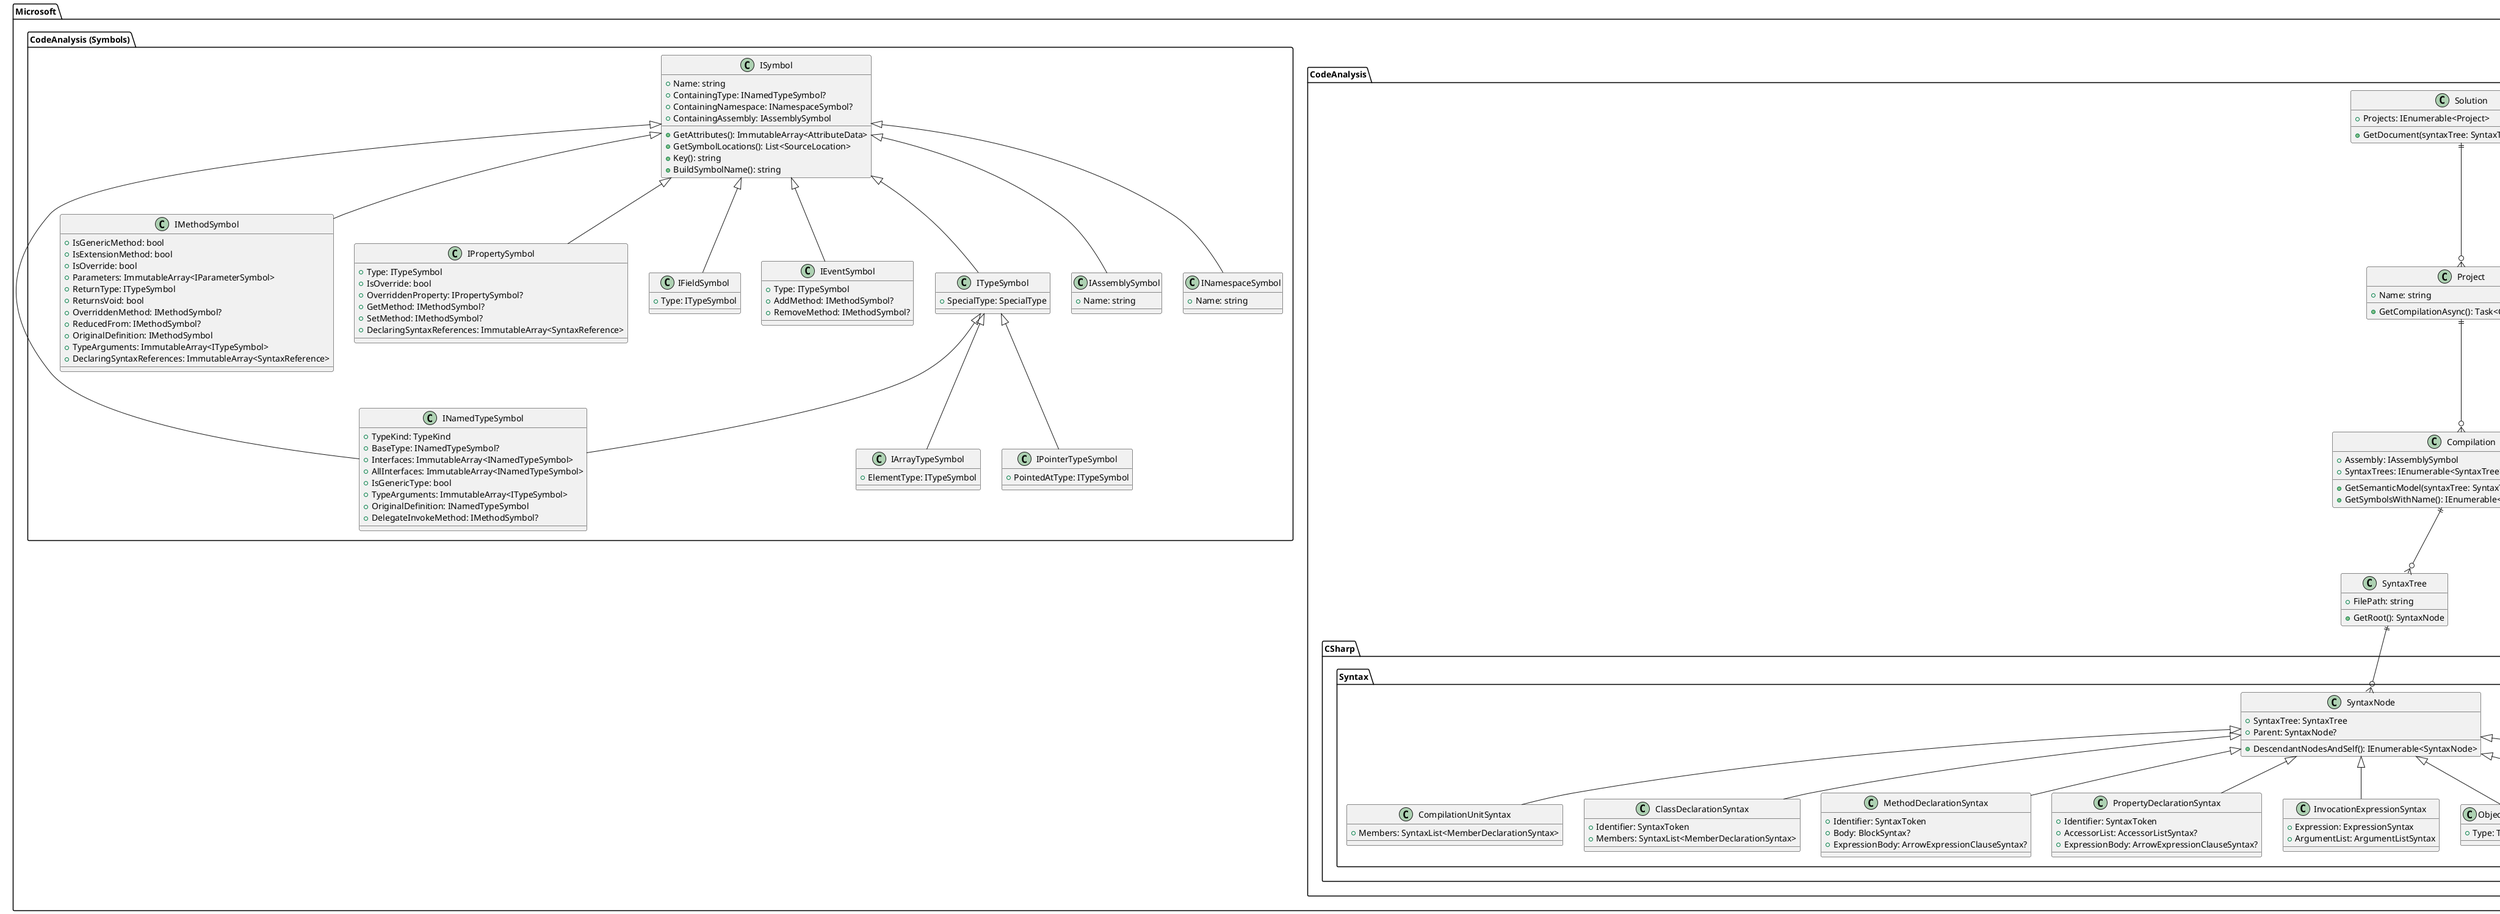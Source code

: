 @startuml Roslyn Architecture

!define RECTANGLE class

package "Microsoft.CodeAnalysis" {
    RECTANGLE Workspace {
        + OpenSolutionAsync(path: string): Task<Solution>
    }
    
    RECTANGLE MSBuildWorkspace {
        + Create(): MSBuildWorkspace
        + WorkspaceFailed: event
    }
    
    RECTANGLE Solution {
        + Projects: IEnumerable<Project>
        + GetDocument(syntaxTree: SyntaxTree): Document?
    }
    
    RECTANGLE Project {
        + Name: string
        + GetCompilationAsync(): Task<Compilation>
    }
    
    RECTANGLE Compilation {
        + Assembly: IAssemblySymbol
        + SyntaxTrees: IEnumerable<SyntaxTree>
        + GetSemanticModel(syntaxTree: SyntaxTree): SemanticModel
        + GetSymbolsWithName(): IEnumerable<ISymbol>
    }
    
    RECTANGLE Document {
        + GetSemanticModelAsync(): Task<SemanticModel>
    }
    
    RECTANGLE SyntaxTree {
        + FilePath: string
        + GetRoot(): SyntaxNode
    }
    
    RECTANGLE SemanticModel {
        + GetDeclaredSymbol(node: SyntaxNode): ISymbol?
        + GetSymbolInfo(expression: ExpressionSyntax): SymbolInfo
        + GetTypeInfo(expression: ExpressionSyntax): TypeInfo
    }
}

package "Microsoft.CodeAnalysis.CSharp.Syntax" {
    RECTANGLE SyntaxNode {
        + SyntaxTree: SyntaxTree
        + Parent: SyntaxNode?
        + DescendantNodesAndSelf(): IEnumerable<SyntaxNode>
    }
    
    RECTANGLE CompilationUnitSyntax {
        + Members: SyntaxList<MemberDeclarationSyntax>
    }
    
    RECTANGLE ClassDeclarationSyntax {
        + Identifier: SyntaxToken
        + Members: SyntaxList<MemberDeclarationSyntax>
    }
    
    RECTANGLE MethodDeclarationSyntax {
        + Identifier: SyntaxToken
        + Body: BlockSyntax?
        + ExpressionBody: ArrowExpressionClauseSyntax?
    }
    
    RECTANGLE PropertyDeclarationSyntax {
        + Identifier: SyntaxToken
        + AccessorList: AccessorListSyntax?
        + ExpressionBody: ArrowExpressionClauseSyntax?
    }
    
    RECTANGLE InvocationExpressionSyntax {
        + Expression: ExpressionSyntax
        + ArgumentList: ArgumentListSyntax
    }
    
    RECTANGLE ObjectCreationExpressionSyntax {
        + Type: TypeSyntax
    }
    
    RECTANGLE MemberAccessExpressionSyntax {
        + Expression: ExpressionSyntax
        + Name: SimpleNameSyntax
    }
    
    RECTANGLE AssignmentExpressionSyntax {
        + Left: ExpressionSyntax
        + Right: ExpressionSyntax
        + Kind: SyntaxKind
    }
}

package "Microsoft.CodeAnalysis (Symbols)" {
    RECTANGLE ISymbol {
        + Name: string
        + ContainingType: INamedTypeSymbol?
        + ContainingNamespace: INamespaceSymbol?
        + ContainingAssembly: IAssemblySymbol
        + GetAttributes(): ImmutableArray<AttributeData>
        + GetSymbolLocations(): List<SourceLocation>
        + Key(): string
        + BuildSymbolName(): string
    }
    
    RECTANGLE INamedTypeSymbol {
        + TypeKind: TypeKind
        + BaseType: INamedTypeSymbol?
        + Interfaces: ImmutableArray<INamedTypeSymbol>
        + AllInterfaces: ImmutableArray<INamedTypeSymbol>
        + IsGenericType: bool
        + TypeArguments: ImmutableArray<ITypeSymbol>
        + OriginalDefinition: INamedTypeSymbol
        + DelegateInvokeMethod: IMethodSymbol?
    }
    
    RECTANGLE IMethodSymbol {
        + IsGenericMethod: bool
        + IsExtensionMethod: bool
        + IsOverride: bool
        + Parameters: ImmutableArray<IParameterSymbol>
        + ReturnType: ITypeSymbol
        + ReturnsVoid: bool
        + OverriddenMethod: IMethodSymbol?
        + ReducedFrom: IMethodSymbol?
        + OriginalDefinition: IMethodSymbol
        + TypeArguments: ImmutableArray<ITypeSymbol>
        + DeclaringSyntaxReferences: ImmutableArray<SyntaxReference>
    }
    
    RECTANGLE IPropertySymbol {
        + Type: ITypeSymbol
        + IsOverride: bool
        + OverriddenProperty: IPropertySymbol?
        + GetMethod: IMethodSymbol?
        + SetMethod: IMethodSymbol?
        + DeclaringSyntaxReferences: ImmutableArray<SyntaxReference>
    }
    
    RECTANGLE IFieldSymbol {
        + Type: ITypeSymbol
    }
    
    RECTANGLE IEventSymbol {
        + Type: ITypeSymbol
        + AddMethod: IMethodSymbol?
        + RemoveMethod: IMethodSymbol?
    }
    
    RECTANGLE ITypeSymbol {
        + SpecialType: SpecialType
    }
    
    RECTANGLE IArrayTypeSymbol {
        + ElementType: ITypeSymbol
    }
    
    RECTANGLE IPointerTypeSymbol {
        + PointedAtType: ITypeSymbol
    }
    
    RECTANGLE IAssemblySymbol {
        + Name: string
    }
    
    RECTANGLE INamespaceSymbol {
        + Name: string
    }
}

package "SymbolInfo & TypeInfo" {
    RECTANGLE SymbolInfo {
        + Symbol: ISymbol?
        + CandidateReason: CandidateReason
    }
    
    RECTANGLE TypeInfo {
        + Type: ITypeSymbol?
        + ConvertedType: ITypeSymbol?
    }
}

' Relationships
Workspace <|-- MSBuildWorkspace
Solution ||--o{ Project
Project ||--o{ Compilation
Compilation ||--o{ SyntaxTree
Compilation ||--o{ SemanticModel
Document ||--o{ SemanticModel
SyntaxTree ||--o{ SyntaxNode

SyntaxNode <|-- CompilationUnitSyntax
SyntaxNode <|-- ClassDeclarationSyntax
SyntaxNode <|-- MethodDeclarationSyntax
SyntaxNode <|-- PropertyDeclarationSyntax
SyntaxNode <|-- InvocationExpressionSyntax
SyntaxNode <|-- ObjectCreationExpressionSyntax
SyntaxNode <|-- MemberAccessExpressionSyntax
SyntaxNode <|-- AssignmentExpressionSyntax

ISymbol <|-- INamedTypeSymbol
ISymbol <|-- IMethodSymbol
ISymbol <|-- IPropertySymbol
ISymbol <|-- IFieldSymbol
ISymbol <|-- IEventSymbol
ISymbol <|-- ITypeSymbol
ISymbol <|-- IAssemblySymbol
ISymbol <|-- INamespaceSymbol

ITypeSymbol <|-- INamedTypeSymbol
ITypeSymbol <|-- IArrayTypeSymbol
ITypeSymbol <|-- IPointerTypeSymbol

SemanticModel --> SymbolInfo
SemanticModel --> TypeInfo

@enduml